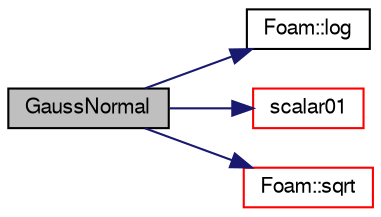 digraph "GaussNormal"
{
  bgcolor="transparent";
  edge [fontname="FreeSans",fontsize="10",labelfontname="FreeSans",labelfontsize="10"];
  node [fontname="FreeSans",fontsize="10",shape=record];
  rankdir="LR";
  Node468 [label="GaussNormal",height=0.2,width=0.4,color="black", fillcolor="grey75", style="filled", fontcolor="black"];
  Node468 -> Node469 [color="midnightblue",fontsize="10",style="solid",fontname="FreeSans"];
  Node469 [label="Foam::log",height=0.2,width=0.4,color="black",URL="$a21124.html#a6e89590da9859ad497977e08f110d4b5"];
  Node468 -> Node470 [color="midnightblue",fontsize="10",style="solid",fontname="FreeSans"];
  Node470 [label="scalar01",height=0.2,width=0.4,color="red",URL="$a28138.html#a51dcadab67756a3100e1d050ae2994e0",tooltip="scalar [0..1] (so including 0,1) "];
  Node468 -> Node472 [color="midnightblue",fontsize="10",style="solid",fontname="FreeSans"];
  Node472 [label="Foam::sqrt",height=0.2,width=0.4,color="red",URL="$a21124.html#a8616bd62eebf2342a80222fecb1bda71"];
}
